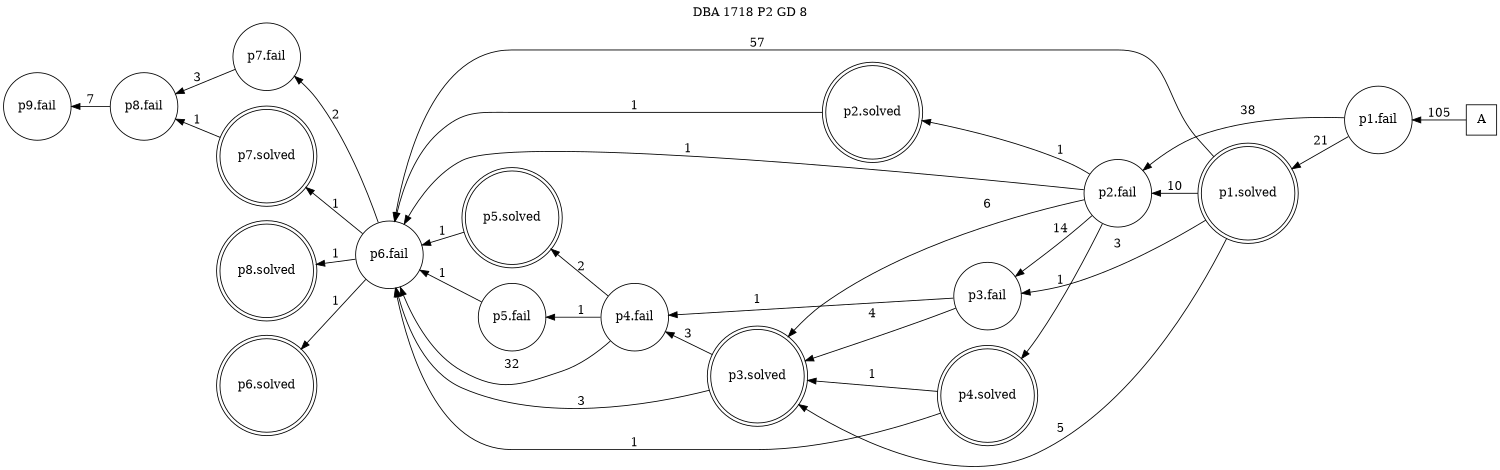 digraph DBA_1718_P2_GD_8_GOOD {
labelloc="tl"
label= " DBA 1718 P2 GD 8 "
rankdir="RL";
graph [ size=" 10 , 10 !"]

"A" [shape="square" label="A"]
"p1.fail" [shape="circle" label="p1.fail"]
"p1.solved" [shape="doublecircle" label="p1.solved"]
"p2.fail" [shape="circle" label="p2.fail"]
"p3.fail" [shape="circle" label="p3.fail"]
"p4.fail" [shape="circle" label="p4.fail"]
"p3.solved" [shape="doublecircle" label="p3.solved"]
"p5.fail" [shape="circle" label="p5.fail"]
"p6.fail" [shape="circle" label="p6.fail"]
"p7.fail" [shape="circle" label="p7.fail"]
"p8.fail" [shape="circle" label="p8.fail"]
"p9.fail" [shape="circle" label="p9.fail"]
"p5.solved" [shape="doublecircle" label="p5.solved"]
"p4.solved" [shape="doublecircle" label="p4.solved"]
"p7.solved" [shape="doublecircle" label="p7.solved"]
"p2.solved" [shape="doublecircle" label="p2.solved"]
"p8.solved" [shape="doublecircle" label="p8.solved"]
"p6.solved" [shape="doublecircle" label="p6.solved"]
"A" -> "p1.fail" [ label=105]
"p1.fail" -> "p1.solved" [ label=21]
"p1.fail" -> "p2.fail" [ label=38]
"p1.solved" -> "p2.fail" [ label=10]
"p1.solved" -> "p3.fail" [ label=3]
"p1.solved" -> "p3.solved" [ label=5]
"p1.solved" -> "p6.fail" [ label=57]
"p2.fail" -> "p3.fail" [ label=14]
"p2.fail" -> "p3.solved" [ label=6]
"p2.fail" -> "p6.fail" [ label=1]
"p2.fail" -> "p4.solved" [ label=1]
"p2.fail" -> "p2.solved" [ label=1]
"p3.fail" -> "p4.fail" [ label=1]
"p3.fail" -> "p3.solved" [ label=4]
"p4.fail" -> "p5.fail" [ label=1]
"p4.fail" -> "p6.fail" [ label=32]
"p4.fail" -> "p5.solved" [ label=2]
"p3.solved" -> "p4.fail" [ label=3]
"p3.solved" -> "p6.fail" [ label=3]
"p5.fail" -> "p6.fail" [ label=1]
"p6.fail" -> "p7.fail" [ label=2]
"p6.fail" -> "p7.solved" [ label=1]
"p6.fail" -> "p8.solved" [ label=1]
"p6.fail" -> "p6.solved" [ label=1]
"p7.fail" -> "p8.fail" [ label=3]
"p8.fail" -> "p9.fail" [ label=7]
"p5.solved" -> "p6.fail" [ label=1]
"p4.solved" -> "p3.solved" [ label=1]
"p4.solved" -> "p6.fail" [ label=1]
"p7.solved" -> "p8.fail" [ label=1]
"p2.solved" -> "p6.fail" [ label=1]
}
